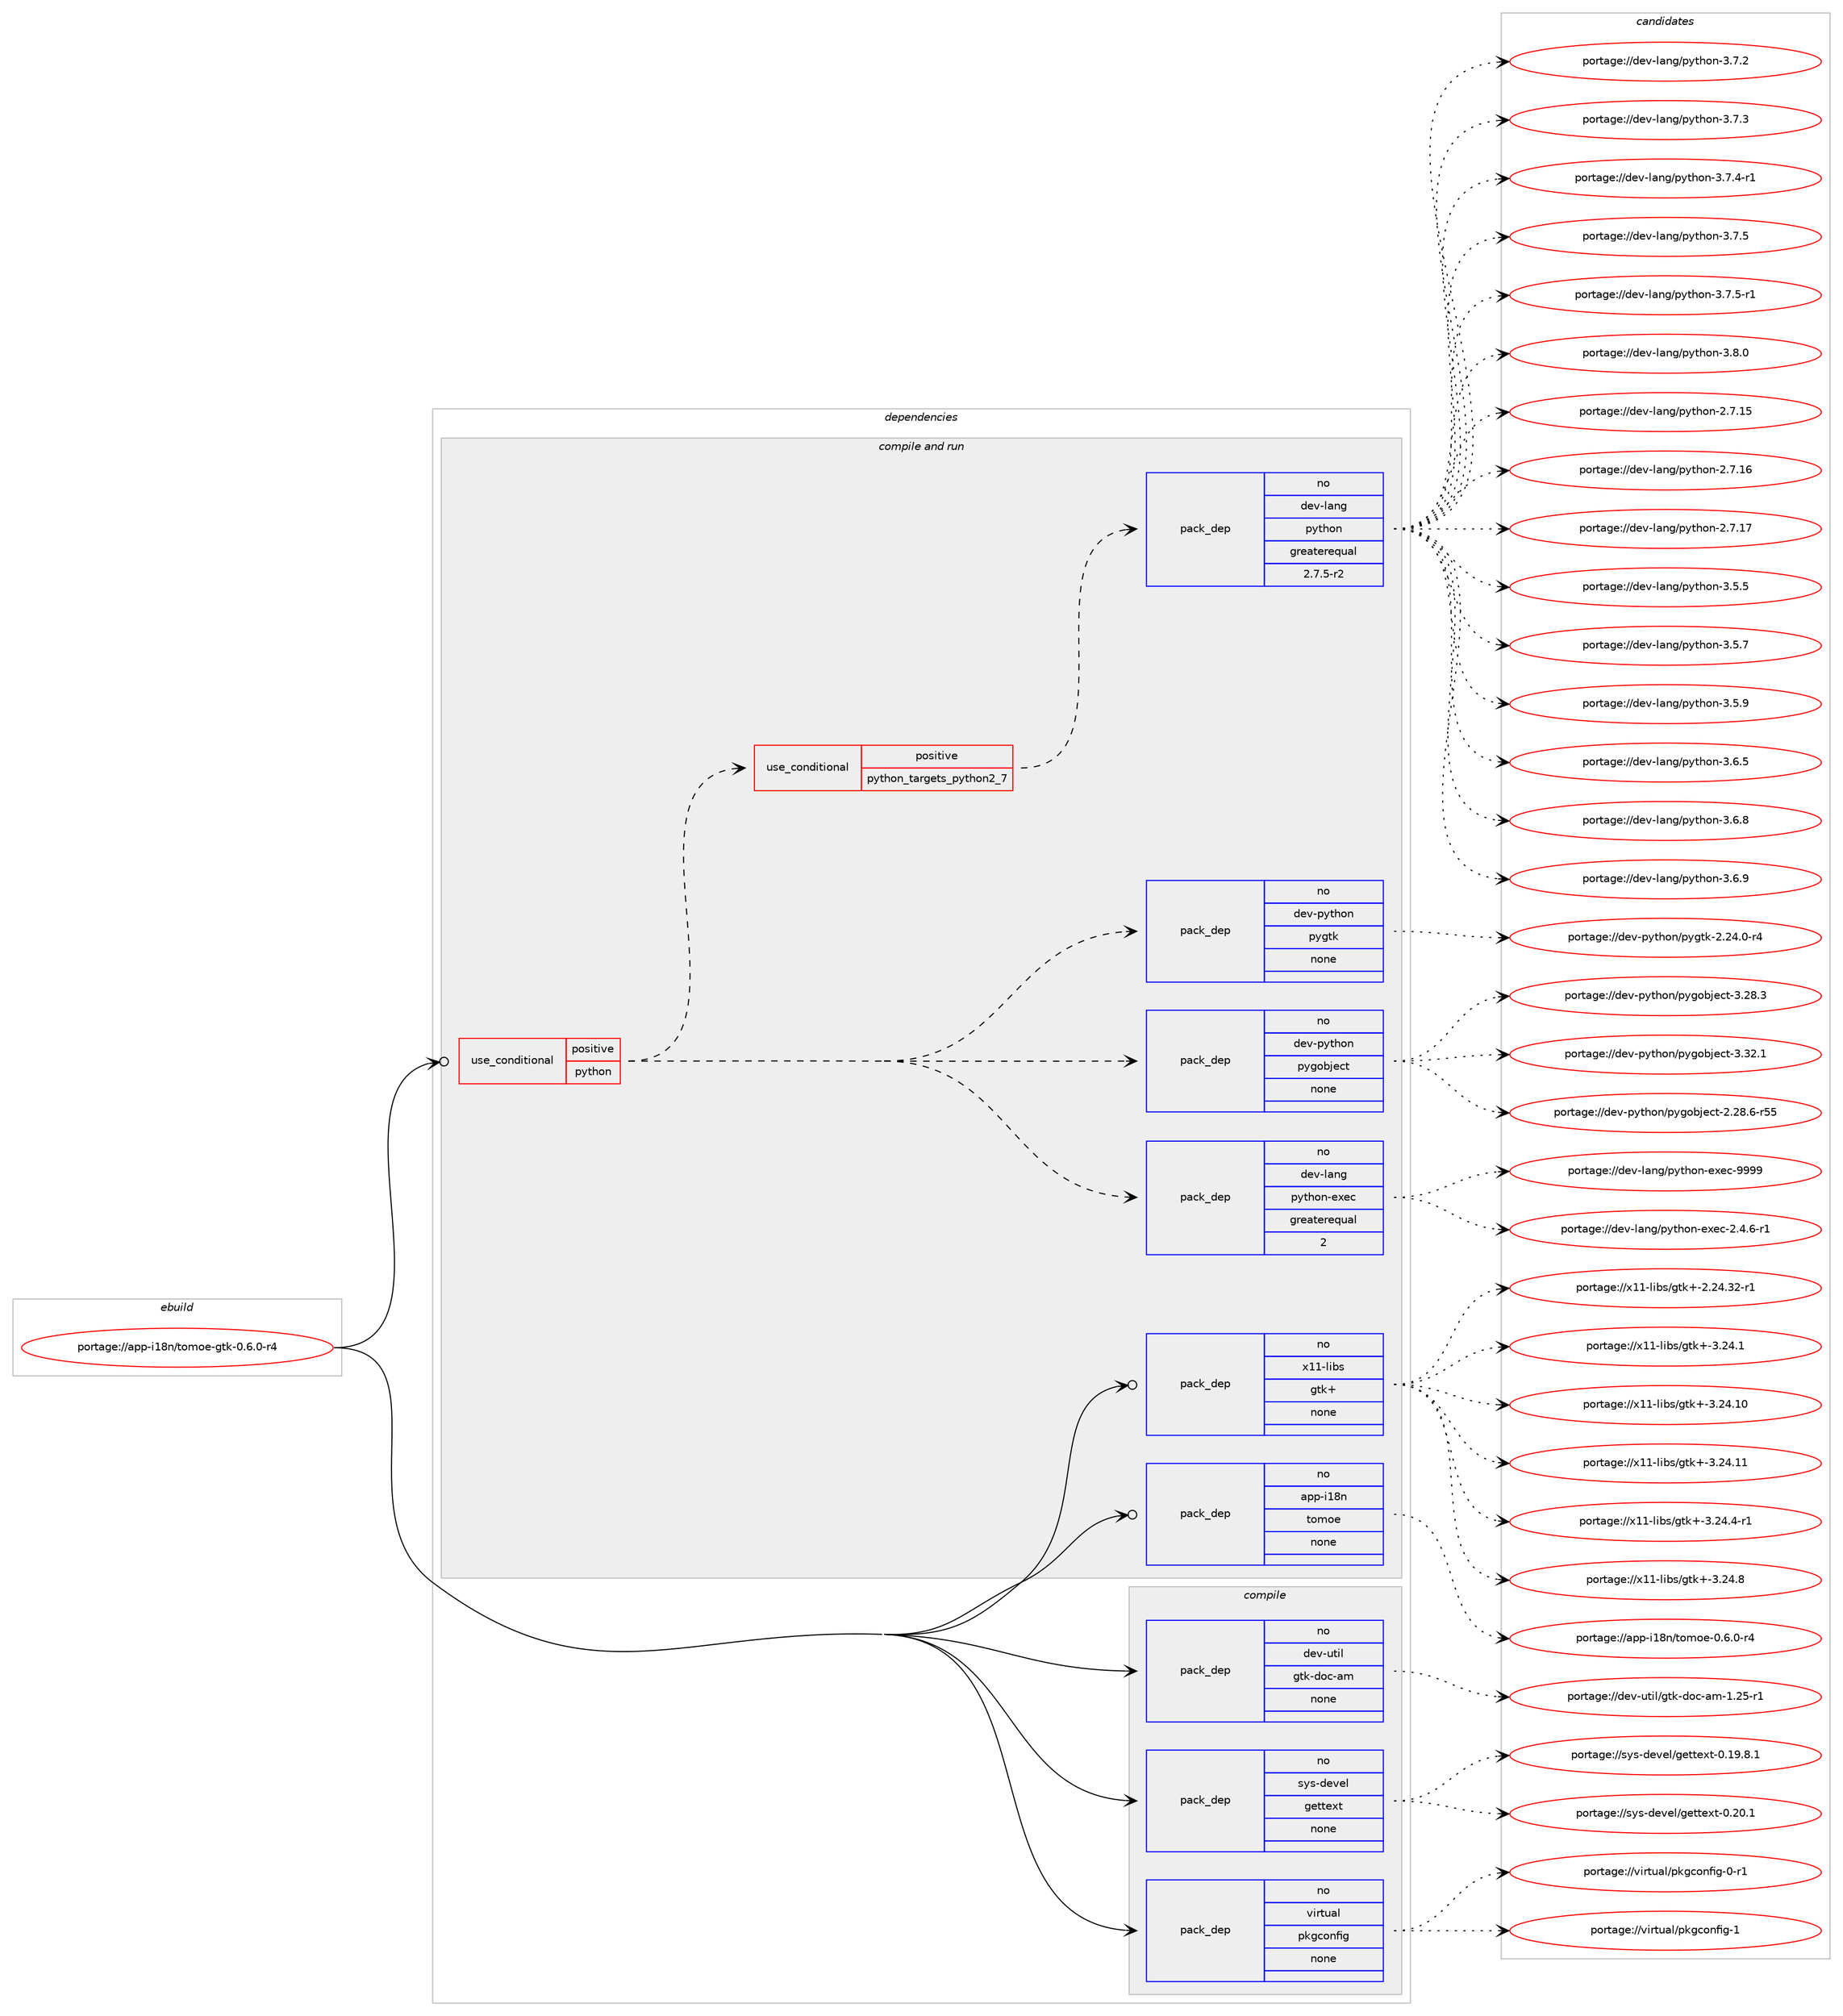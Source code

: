 digraph prolog {

# *************
# Graph options
# *************

newrank=true;
concentrate=true;
compound=true;
graph [rankdir=LR,fontname=Helvetica,fontsize=10,ranksep=1.5];#, ranksep=2.5, nodesep=0.2];
edge  [arrowhead=vee];
node  [fontname=Helvetica,fontsize=10];

# **********
# The ebuild
# **********

subgraph cluster_leftcol {
color=gray;
rank=same;
label=<<i>ebuild</i>>;
id [label="portage://app-i18n/tomoe-gtk-0.6.0-r4", color=red, width=4, href="../app-i18n/tomoe-gtk-0.6.0-r4.svg"];
}

# ****************
# The dependencies
# ****************

subgraph cluster_midcol {
color=gray;
label=<<i>dependencies</i>>;
subgraph cluster_compile {
fillcolor="#eeeeee";
style=filled;
label=<<i>compile</i>>;
subgraph pack22979 {
dependency31445 [label=<<TABLE BORDER="0" CELLBORDER="1" CELLSPACING="0" CELLPADDING="4" WIDTH="220"><TR><TD ROWSPAN="6" CELLPADDING="30">pack_dep</TD></TR><TR><TD WIDTH="110">no</TD></TR><TR><TD>dev-util</TD></TR><TR><TD>gtk-doc-am</TD></TR><TR><TD>none</TD></TR><TR><TD></TD></TR></TABLE>>, shape=none, color=blue];
}
id:e -> dependency31445:w [weight=20,style="solid",arrowhead="vee"];
subgraph pack22980 {
dependency31446 [label=<<TABLE BORDER="0" CELLBORDER="1" CELLSPACING="0" CELLPADDING="4" WIDTH="220"><TR><TD ROWSPAN="6" CELLPADDING="30">pack_dep</TD></TR><TR><TD WIDTH="110">no</TD></TR><TR><TD>sys-devel</TD></TR><TR><TD>gettext</TD></TR><TR><TD>none</TD></TR><TR><TD></TD></TR></TABLE>>, shape=none, color=blue];
}
id:e -> dependency31446:w [weight=20,style="solid",arrowhead="vee"];
subgraph pack22981 {
dependency31447 [label=<<TABLE BORDER="0" CELLBORDER="1" CELLSPACING="0" CELLPADDING="4" WIDTH="220"><TR><TD ROWSPAN="6" CELLPADDING="30">pack_dep</TD></TR><TR><TD WIDTH="110">no</TD></TR><TR><TD>virtual</TD></TR><TR><TD>pkgconfig</TD></TR><TR><TD>none</TD></TR><TR><TD></TD></TR></TABLE>>, shape=none, color=blue];
}
id:e -> dependency31447:w [weight=20,style="solid",arrowhead="vee"];
}
subgraph cluster_compileandrun {
fillcolor="#eeeeee";
style=filled;
label=<<i>compile and run</i>>;
subgraph cond7964 {
dependency31448 [label=<<TABLE BORDER="0" CELLBORDER="1" CELLSPACING="0" CELLPADDING="4"><TR><TD ROWSPAN="3" CELLPADDING="10">use_conditional</TD></TR><TR><TD>positive</TD></TR><TR><TD>python</TD></TR></TABLE>>, shape=none, color=red];
subgraph cond7965 {
dependency31449 [label=<<TABLE BORDER="0" CELLBORDER="1" CELLSPACING="0" CELLPADDING="4"><TR><TD ROWSPAN="3" CELLPADDING="10">use_conditional</TD></TR><TR><TD>positive</TD></TR><TR><TD>python_targets_python2_7</TD></TR></TABLE>>, shape=none, color=red];
subgraph pack22982 {
dependency31450 [label=<<TABLE BORDER="0" CELLBORDER="1" CELLSPACING="0" CELLPADDING="4" WIDTH="220"><TR><TD ROWSPAN="6" CELLPADDING="30">pack_dep</TD></TR><TR><TD WIDTH="110">no</TD></TR><TR><TD>dev-lang</TD></TR><TR><TD>python</TD></TR><TR><TD>greaterequal</TD></TR><TR><TD>2.7.5-r2</TD></TR></TABLE>>, shape=none, color=blue];
}
dependency31449:e -> dependency31450:w [weight=20,style="dashed",arrowhead="vee"];
}
dependency31448:e -> dependency31449:w [weight=20,style="dashed",arrowhead="vee"];
subgraph pack22983 {
dependency31451 [label=<<TABLE BORDER="0" CELLBORDER="1" CELLSPACING="0" CELLPADDING="4" WIDTH="220"><TR><TD ROWSPAN="6" CELLPADDING="30">pack_dep</TD></TR><TR><TD WIDTH="110">no</TD></TR><TR><TD>dev-lang</TD></TR><TR><TD>python-exec</TD></TR><TR><TD>greaterequal</TD></TR><TR><TD>2</TD></TR></TABLE>>, shape=none, color=blue];
}
dependency31448:e -> dependency31451:w [weight=20,style="dashed",arrowhead="vee"];
subgraph pack22984 {
dependency31452 [label=<<TABLE BORDER="0" CELLBORDER="1" CELLSPACING="0" CELLPADDING="4" WIDTH="220"><TR><TD ROWSPAN="6" CELLPADDING="30">pack_dep</TD></TR><TR><TD WIDTH="110">no</TD></TR><TR><TD>dev-python</TD></TR><TR><TD>pygobject</TD></TR><TR><TD>none</TD></TR><TR><TD></TD></TR></TABLE>>, shape=none, color=blue];
}
dependency31448:e -> dependency31452:w [weight=20,style="dashed",arrowhead="vee"];
subgraph pack22985 {
dependency31453 [label=<<TABLE BORDER="0" CELLBORDER="1" CELLSPACING="0" CELLPADDING="4" WIDTH="220"><TR><TD ROWSPAN="6" CELLPADDING="30">pack_dep</TD></TR><TR><TD WIDTH="110">no</TD></TR><TR><TD>dev-python</TD></TR><TR><TD>pygtk</TD></TR><TR><TD>none</TD></TR><TR><TD></TD></TR></TABLE>>, shape=none, color=blue];
}
dependency31448:e -> dependency31453:w [weight=20,style="dashed",arrowhead="vee"];
}
id:e -> dependency31448:w [weight=20,style="solid",arrowhead="odotvee"];
subgraph pack22986 {
dependency31454 [label=<<TABLE BORDER="0" CELLBORDER="1" CELLSPACING="0" CELLPADDING="4" WIDTH="220"><TR><TD ROWSPAN="6" CELLPADDING="30">pack_dep</TD></TR><TR><TD WIDTH="110">no</TD></TR><TR><TD>app-i18n</TD></TR><TR><TD>tomoe</TD></TR><TR><TD>none</TD></TR><TR><TD></TD></TR></TABLE>>, shape=none, color=blue];
}
id:e -> dependency31454:w [weight=20,style="solid",arrowhead="odotvee"];
subgraph pack22987 {
dependency31455 [label=<<TABLE BORDER="0" CELLBORDER="1" CELLSPACING="0" CELLPADDING="4" WIDTH="220"><TR><TD ROWSPAN="6" CELLPADDING="30">pack_dep</TD></TR><TR><TD WIDTH="110">no</TD></TR><TR><TD>x11-libs</TD></TR><TR><TD>gtk+</TD></TR><TR><TD>none</TD></TR><TR><TD></TD></TR></TABLE>>, shape=none, color=blue];
}
id:e -> dependency31455:w [weight=20,style="solid",arrowhead="odotvee"];
}
subgraph cluster_run {
fillcolor="#eeeeee";
style=filled;
label=<<i>run</i>>;
}
}

# **************
# The candidates
# **************

subgraph cluster_choices {
rank=same;
color=gray;
label=<<i>candidates</i>>;

subgraph choice22979 {
color=black;
nodesep=1;
choiceportage10010111845117116105108471031161074510011199459710945494650534511449 [label="portage://dev-util/gtk-doc-am-1.25-r1", color=red, width=4,href="../dev-util/gtk-doc-am-1.25-r1.svg"];
dependency31445:e -> choiceportage10010111845117116105108471031161074510011199459710945494650534511449:w [style=dotted,weight="100"];
}
subgraph choice22980 {
color=black;
nodesep=1;
choiceportage1151211154510010111810110847103101116116101120116454846495746564649 [label="portage://sys-devel/gettext-0.19.8.1", color=red, width=4,href="../sys-devel/gettext-0.19.8.1.svg"];
choiceportage115121115451001011181011084710310111611610112011645484650484649 [label="portage://sys-devel/gettext-0.20.1", color=red, width=4,href="../sys-devel/gettext-0.20.1.svg"];
dependency31446:e -> choiceportage1151211154510010111810110847103101116116101120116454846495746564649:w [style=dotted,weight="100"];
dependency31446:e -> choiceportage115121115451001011181011084710310111611610112011645484650484649:w [style=dotted,weight="100"];
}
subgraph choice22981 {
color=black;
nodesep=1;
choiceportage11810511411611797108471121071039911111010210510345484511449 [label="portage://virtual/pkgconfig-0-r1", color=red, width=4,href="../virtual/pkgconfig-0-r1.svg"];
choiceportage1181051141161179710847112107103991111101021051034549 [label="portage://virtual/pkgconfig-1", color=red, width=4,href="../virtual/pkgconfig-1.svg"];
dependency31447:e -> choiceportage11810511411611797108471121071039911111010210510345484511449:w [style=dotted,weight="100"];
dependency31447:e -> choiceportage1181051141161179710847112107103991111101021051034549:w [style=dotted,weight="100"];
}
subgraph choice22982 {
color=black;
nodesep=1;
choiceportage10010111845108971101034711212111610411111045504655464953 [label="portage://dev-lang/python-2.7.15", color=red, width=4,href="../dev-lang/python-2.7.15.svg"];
choiceportage10010111845108971101034711212111610411111045504655464954 [label="portage://dev-lang/python-2.7.16", color=red, width=4,href="../dev-lang/python-2.7.16.svg"];
choiceportage10010111845108971101034711212111610411111045504655464955 [label="portage://dev-lang/python-2.7.17", color=red, width=4,href="../dev-lang/python-2.7.17.svg"];
choiceportage100101118451089711010347112121116104111110455146534653 [label="portage://dev-lang/python-3.5.5", color=red, width=4,href="../dev-lang/python-3.5.5.svg"];
choiceportage100101118451089711010347112121116104111110455146534655 [label="portage://dev-lang/python-3.5.7", color=red, width=4,href="../dev-lang/python-3.5.7.svg"];
choiceportage100101118451089711010347112121116104111110455146534657 [label="portage://dev-lang/python-3.5.9", color=red, width=4,href="../dev-lang/python-3.5.9.svg"];
choiceportage100101118451089711010347112121116104111110455146544653 [label="portage://dev-lang/python-3.6.5", color=red, width=4,href="../dev-lang/python-3.6.5.svg"];
choiceportage100101118451089711010347112121116104111110455146544656 [label="portage://dev-lang/python-3.6.8", color=red, width=4,href="../dev-lang/python-3.6.8.svg"];
choiceportage100101118451089711010347112121116104111110455146544657 [label="portage://dev-lang/python-3.6.9", color=red, width=4,href="../dev-lang/python-3.6.9.svg"];
choiceportage100101118451089711010347112121116104111110455146554650 [label="portage://dev-lang/python-3.7.2", color=red, width=4,href="../dev-lang/python-3.7.2.svg"];
choiceportage100101118451089711010347112121116104111110455146554651 [label="portage://dev-lang/python-3.7.3", color=red, width=4,href="../dev-lang/python-3.7.3.svg"];
choiceportage1001011184510897110103471121211161041111104551465546524511449 [label="portage://dev-lang/python-3.7.4-r1", color=red, width=4,href="../dev-lang/python-3.7.4-r1.svg"];
choiceportage100101118451089711010347112121116104111110455146554653 [label="portage://dev-lang/python-3.7.5", color=red, width=4,href="../dev-lang/python-3.7.5.svg"];
choiceportage1001011184510897110103471121211161041111104551465546534511449 [label="portage://dev-lang/python-3.7.5-r1", color=red, width=4,href="../dev-lang/python-3.7.5-r1.svg"];
choiceportage100101118451089711010347112121116104111110455146564648 [label="portage://dev-lang/python-3.8.0", color=red, width=4,href="../dev-lang/python-3.8.0.svg"];
dependency31450:e -> choiceportage10010111845108971101034711212111610411111045504655464953:w [style=dotted,weight="100"];
dependency31450:e -> choiceportage10010111845108971101034711212111610411111045504655464954:w [style=dotted,weight="100"];
dependency31450:e -> choiceportage10010111845108971101034711212111610411111045504655464955:w [style=dotted,weight="100"];
dependency31450:e -> choiceportage100101118451089711010347112121116104111110455146534653:w [style=dotted,weight="100"];
dependency31450:e -> choiceportage100101118451089711010347112121116104111110455146534655:w [style=dotted,weight="100"];
dependency31450:e -> choiceportage100101118451089711010347112121116104111110455146534657:w [style=dotted,weight="100"];
dependency31450:e -> choiceportage100101118451089711010347112121116104111110455146544653:w [style=dotted,weight="100"];
dependency31450:e -> choiceportage100101118451089711010347112121116104111110455146544656:w [style=dotted,weight="100"];
dependency31450:e -> choiceportage100101118451089711010347112121116104111110455146544657:w [style=dotted,weight="100"];
dependency31450:e -> choiceportage100101118451089711010347112121116104111110455146554650:w [style=dotted,weight="100"];
dependency31450:e -> choiceportage100101118451089711010347112121116104111110455146554651:w [style=dotted,weight="100"];
dependency31450:e -> choiceportage1001011184510897110103471121211161041111104551465546524511449:w [style=dotted,weight="100"];
dependency31450:e -> choiceportage100101118451089711010347112121116104111110455146554653:w [style=dotted,weight="100"];
dependency31450:e -> choiceportage1001011184510897110103471121211161041111104551465546534511449:w [style=dotted,weight="100"];
dependency31450:e -> choiceportage100101118451089711010347112121116104111110455146564648:w [style=dotted,weight="100"];
}
subgraph choice22983 {
color=black;
nodesep=1;
choiceportage10010111845108971101034711212111610411111045101120101994550465246544511449 [label="portage://dev-lang/python-exec-2.4.6-r1", color=red, width=4,href="../dev-lang/python-exec-2.4.6-r1.svg"];
choiceportage10010111845108971101034711212111610411111045101120101994557575757 [label="portage://dev-lang/python-exec-9999", color=red, width=4,href="../dev-lang/python-exec-9999.svg"];
dependency31451:e -> choiceportage10010111845108971101034711212111610411111045101120101994550465246544511449:w [style=dotted,weight="100"];
dependency31451:e -> choiceportage10010111845108971101034711212111610411111045101120101994557575757:w [style=dotted,weight="100"];
}
subgraph choice22984 {
color=black;
nodesep=1;
choiceportage1001011184511212111610411111047112121103111981061019911645504650564654451145353 [label="portage://dev-python/pygobject-2.28.6-r55", color=red, width=4,href="../dev-python/pygobject-2.28.6-r55.svg"];
choiceportage1001011184511212111610411111047112121103111981061019911645514650564651 [label="portage://dev-python/pygobject-3.28.3", color=red, width=4,href="../dev-python/pygobject-3.28.3.svg"];
choiceportage1001011184511212111610411111047112121103111981061019911645514651504649 [label="portage://dev-python/pygobject-3.32.1", color=red, width=4,href="../dev-python/pygobject-3.32.1.svg"];
dependency31452:e -> choiceportage1001011184511212111610411111047112121103111981061019911645504650564654451145353:w [style=dotted,weight="100"];
dependency31452:e -> choiceportage1001011184511212111610411111047112121103111981061019911645514650564651:w [style=dotted,weight="100"];
dependency31452:e -> choiceportage1001011184511212111610411111047112121103111981061019911645514651504649:w [style=dotted,weight="100"];
}
subgraph choice22985 {
color=black;
nodesep=1;
choiceportage1001011184511212111610411111047112121103116107455046505246484511452 [label="portage://dev-python/pygtk-2.24.0-r4", color=red, width=4,href="../dev-python/pygtk-2.24.0-r4.svg"];
dependency31453:e -> choiceportage1001011184511212111610411111047112121103116107455046505246484511452:w [style=dotted,weight="100"];
}
subgraph choice22986 {
color=black;
nodesep=1;
choiceportage97112112451054956110471161111091111014548465446484511452 [label="portage://app-i18n/tomoe-0.6.0-r4", color=red, width=4,href="../app-i18n/tomoe-0.6.0-r4.svg"];
dependency31454:e -> choiceportage97112112451054956110471161111091111014548465446484511452:w [style=dotted,weight="100"];
}
subgraph choice22987 {
color=black;
nodesep=1;
choiceportage12049494510810598115471031161074345504650524651504511449 [label="portage://x11-libs/gtk+-2.24.32-r1", color=red, width=4,href="../x11-libs/gtk+-2.24.32-r1.svg"];
choiceportage12049494510810598115471031161074345514650524649 [label="portage://x11-libs/gtk+-3.24.1", color=red, width=4,href="../x11-libs/gtk+-3.24.1.svg"];
choiceportage1204949451081059811547103116107434551465052464948 [label="portage://x11-libs/gtk+-3.24.10", color=red, width=4,href="../x11-libs/gtk+-3.24.10.svg"];
choiceportage1204949451081059811547103116107434551465052464949 [label="portage://x11-libs/gtk+-3.24.11", color=red, width=4,href="../x11-libs/gtk+-3.24.11.svg"];
choiceportage120494945108105981154710311610743455146505246524511449 [label="portage://x11-libs/gtk+-3.24.4-r1", color=red, width=4,href="../x11-libs/gtk+-3.24.4-r1.svg"];
choiceportage12049494510810598115471031161074345514650524656 [label="portage://x11-libs/gtk+-3.24.8", color=red, width=4,href="../x11-libs/gtk+-3.24.8.svg"];
dependency31455:e -> choiceportage12049494510810598115471031161074345504650524651504511449:w [style=dotted,weight="100"];
dependency31455:e -> choiceportage12049494510810598115471031161074345514650524649:w [style=dotted,weight="100"];
dependency31455:e -> choiceportage1204949451081059811547103116107434551465052464948:w [style=dotted,weight="100"];
dependency31455:e -> choiceportage1204949451081059811547103116107434551465052464949:w [style=dotted,weight="100"];
dependency31455:e -> choiceportage120494945108105981154710311610743455146505246524511449:w [style=dotted,weight="100"];
dependency31455:e -> choiceportage12049494510810598115471031161074345514650524656:w [style=dotted,weight="100"];
}
}

}
